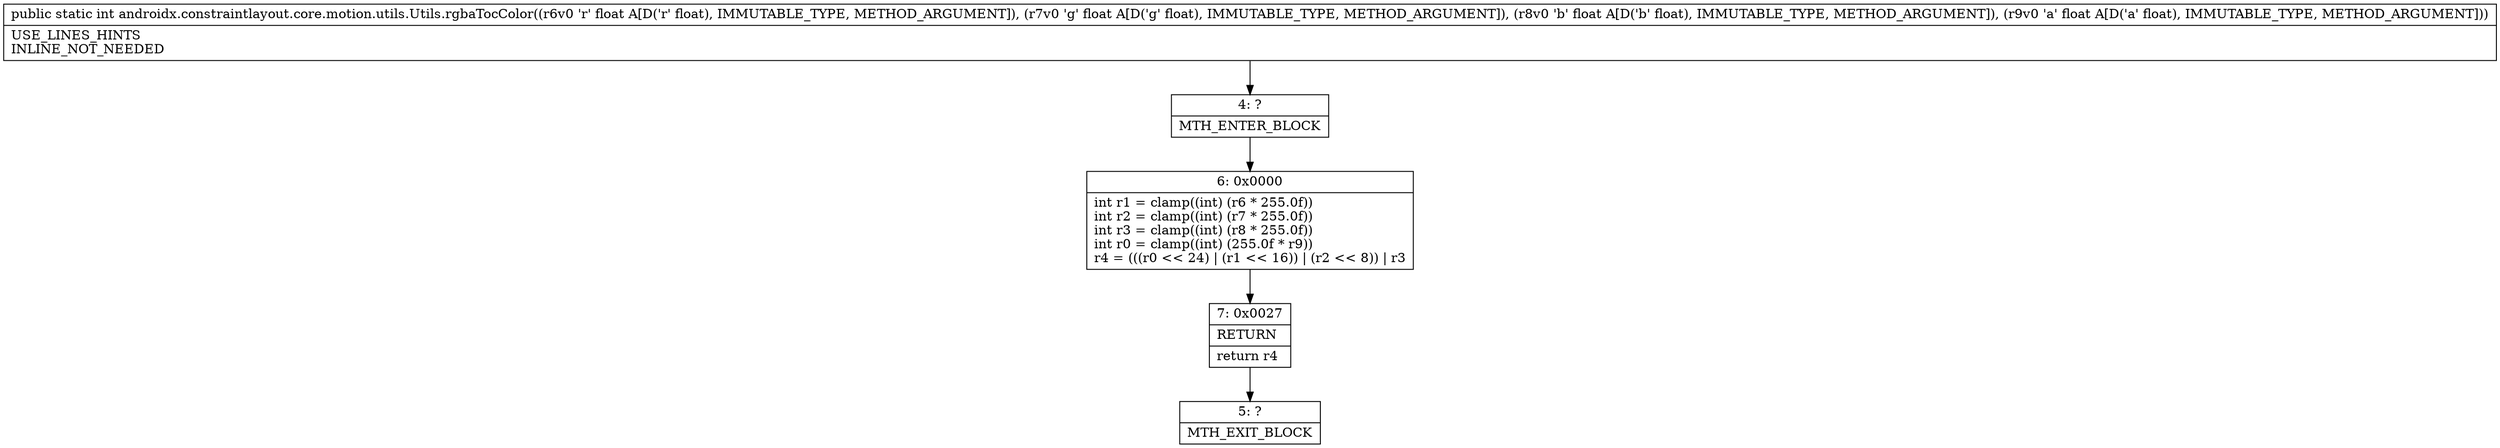 digraph "CFG forandroidx.constraintlayout.core.motion.utils.Utils.rgbaTocColor(FFFF)I" {
Node_4 [shape=record,label="{4\:\ ?|MTH_ENTER_BLOCK\l}"];
Node_6 [shape=record,label="{6\:\ 0x0000|int r1 = clamp((int) (r6 * 255.0f))\lint r2 = clamp((int) (r7 * 255.0f))\lint r3 = clamp((int) (r8 * 255.0f))\lint r0 = clamp((int) (255.0f * r9))\lr4 = (((r0 \<\< 24) \| (r1 \<\< 16)) \| (r2 \<\< 8)) \| r3\l}"];
Node_7 [shape=record,label="{7\:\ 0x0027|RETURN\l|return r4\l}"];
Node_5 [shape=record,label="{5\:\ ?|MTH_EXIT_BLOCK\l}"];
MethodNode[shape=record,label="{public static int androidx.constraintlayout.core.motion.utils.Utils.rgbaTocColor((r6v0 'r' float A[D('r' float), IMMUTABLE_TYPE, METHOD_ARGUMENT]), (r7v0 'g' float A[D('g' float), IMMUTABLE_TYPE, METHOD_ARGUMENT]), (r8v0 'b' float A[D('b' float), IMMUTABLE_TYPE, METHOD_ARGUMENT]), (r9v0 'a' float A[D('a' float), IMMUTABLE_TYPE, METHOD_ARGUMENT]))  | USE_LINES_HINTS\lINLINE_NOT_NEEDED\l}"];
MethodNode -> Node_4;Node_4 -> Node_6;
Node_6 -> Node_7;
Node_7 -> Node_5;
}


